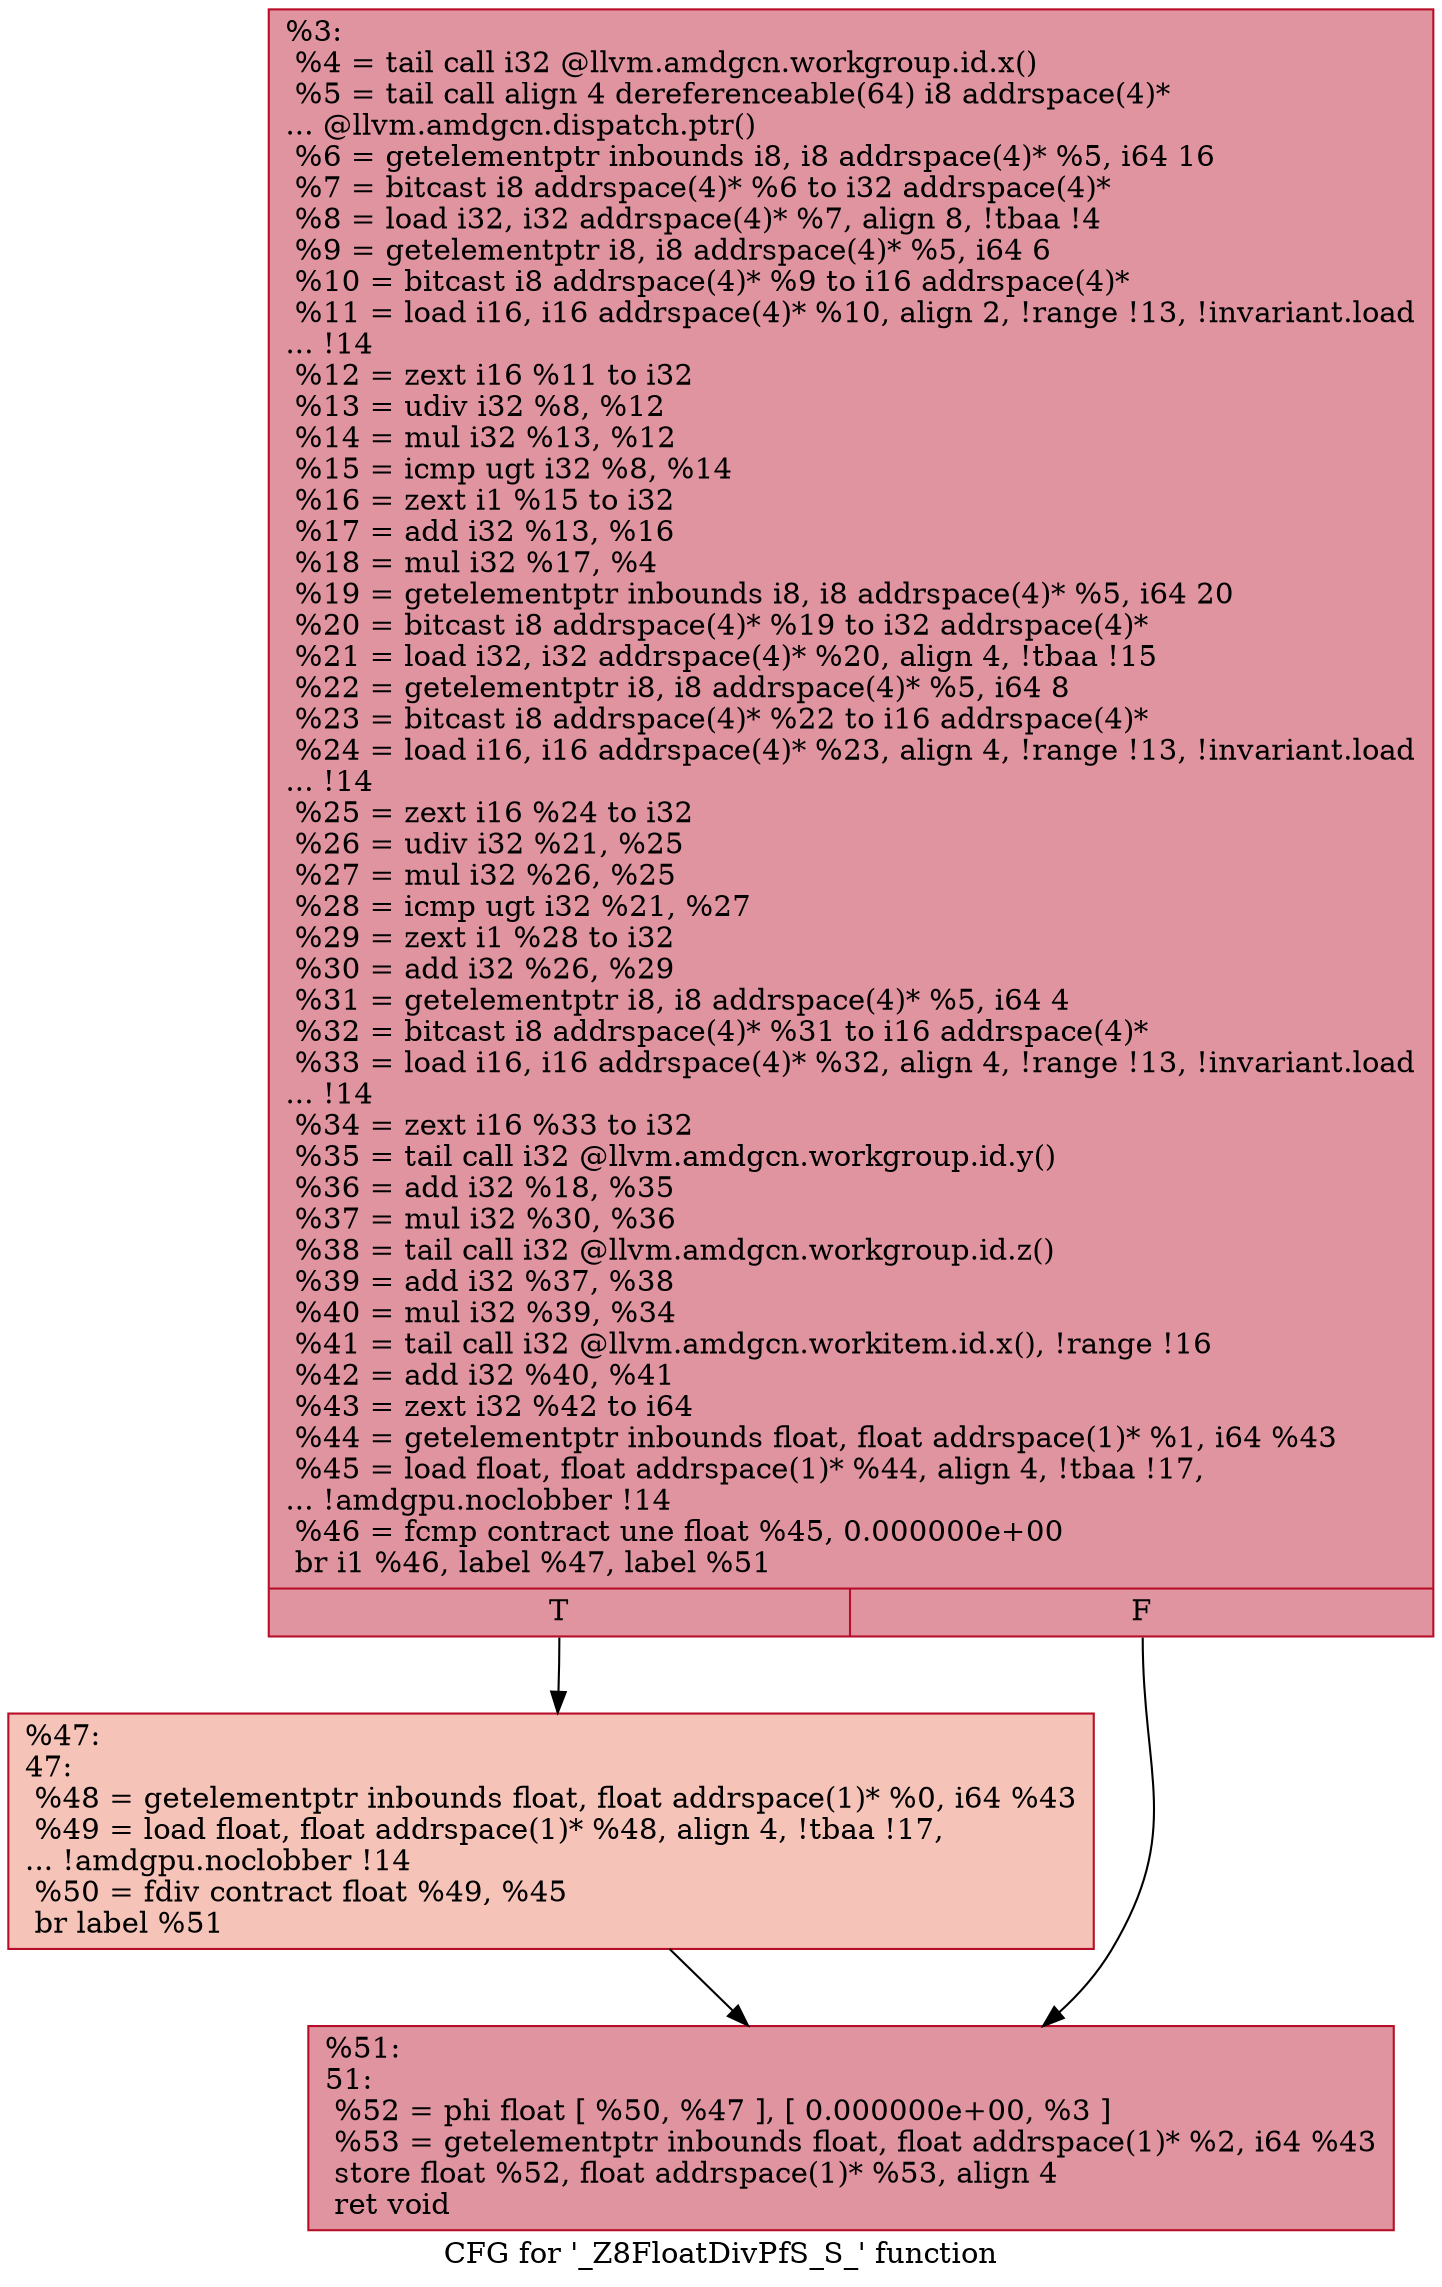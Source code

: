 digraph "CFG for '_Z8FloatDivPfS_S_' function" {
	label="CFG for '_Z8FloatDivPfS_S_' function";

	Node0x6456900 [shape=record,color="#b70d28ff", style=filled, fillcolor="#b70d2870",label="{%3:\l  %4 = tail call i32 @llvm.amdgcn.workgroup.id.x()\l  %5 = tail call align 4 dereferenceable(64) i8 addrspace(4)*\l... @llvm.amdgcn.dispatch.ptr()\l  %6 = getelementptr inbounds i8, i8 addrspace(4)* %5, i64 16\l  %7 = bitcast i8 addrspace(4)* %6 to i32 addrspace(4)*\l  %8 = load i32, i32 addrspace(4)* %7, align 8, !tbaa !4\l  %9 = getelementptr i8, i8 addrspace(4)* %5, i64 6\l  %10 = bitcast i8 addrspace(4)* %9 to i16 addrspace(4)*\l  %11 = load i16, i16 addrspace(4)* %10, align 2, !range !13, !invariant.load\l... !14\l  %12 = zext i16 %11 to i32\l  %13 = udiv i32 %8, %12\l  %14 = mul i32 %13, %12\l  %15 = icmp ugt i32 %8, %14\l  %16 = zext i1 %15 to i32\l  %17 = add i32 %13, %16\l  %18 = mul i32 %17, %4\l  %19 = getelementptr inbounds i8, i8 addrspace(4)* %5, i64 20\l  %20 = bitcast i8 addrspace(4)* %19 to i32 addrspace(4)*\l  %21 = load i32, i32 addrspace(4)* %20, align 4, !tbaa !15\l  %22 = getelementptr i8, i8 addrspace(4)* %5, i64 8\l  %23 = bitcast i8 addrspace(4)* %22 to i16 addrspace(4)*\l  %24 = load i16, i16 addrspace(4)* %23, align 4, !range !13, !invariant.load\l... !14\l  %25 = zext i16 %24 to i32\l  %26 = udiv i32 %21, %25\l  %27 = mul i32 %26, %25\l  %28 = icmp ugt i32 %21, %27\l  %29 = zext i1 %28 to i32\l  %30 = add i32 %26, %29\l  %31 = getelementptr i8, i8 addrspace(4)* %5, i64 4\l  %32 = bitcast i8 addrspace(4)* %31 to i16 addrspace(4)*\l  %33 = load i16, i16 addrspace(4)* %32, align 4, !range !13, !invariant.load\l... !14\l  %34 = zext i16 %33 to i32\l  %35 = tail call i32 @llvm.amdgcn.workgroup.id.y()\l  %36 = add i32 %18, %35\l  %37 = mul i32 %30, %36\l  %38 = tail call i32 @llvm.amdgcn.workgroup.id.z()\l  %39 = add i32 %37, %38\l  %40 = mul i32 %39, %34\l  %41 = tail call i32 @llvm.amdgcn.workitem.id.x(), !range !16\l  %42 = add i32 %40, %41\l  %43 = zext i32 %42 to i64\l  %44 = getelementptr inbounds float, float addrspace(1)* %1, i64 %43\l  %45 = load float, float addrspace(1)* %44, align 4, !tbaa !17,\l... !amdgpu.noclobber !14\l  %46 = fcmp contract une float %45, 0.000000e+00\l  br i1 %46, label %47, label %51\l|{<s0>T|<s1>F}}"];
	Node0x6456900:s0 -> Node0x645b9b0;
	Node0x6456900:s1 -> Node0x645ba40;
	Node0x645b9b0 [shape=record,color="#b70d28ff", style=filled, fillcolor="#e8765c70",label="{%47:\l47:                                               \l  %48 = getelementptr inbounds float, float addrspace(1)* %0, i64 %43\l  %49 = load float, float addrspace(1)* %48, align 4, !tbaa !17,\l... !amdgpu.noclobber !14\l  %50 = fdiv contract float %49, %45\l  br label %51\l}"];
	Node0x645b9b0 -> Node0x645ba40;
	Node0x645ba40 [shape=record,color="#b70d28ff", style=filled, fillcolor="#b70d2870",label="{%51:\l51:                                               \l  %52 = phi float [ %50, %47 ], [ 0.000000e+00, %3 ]\l  %53 = getelementptr inbounds float, float addrspace(1)* %2, i64 %43\l  store float %52, float addrspace(1)* %53, align 4\l  ret void\l}"];
}
